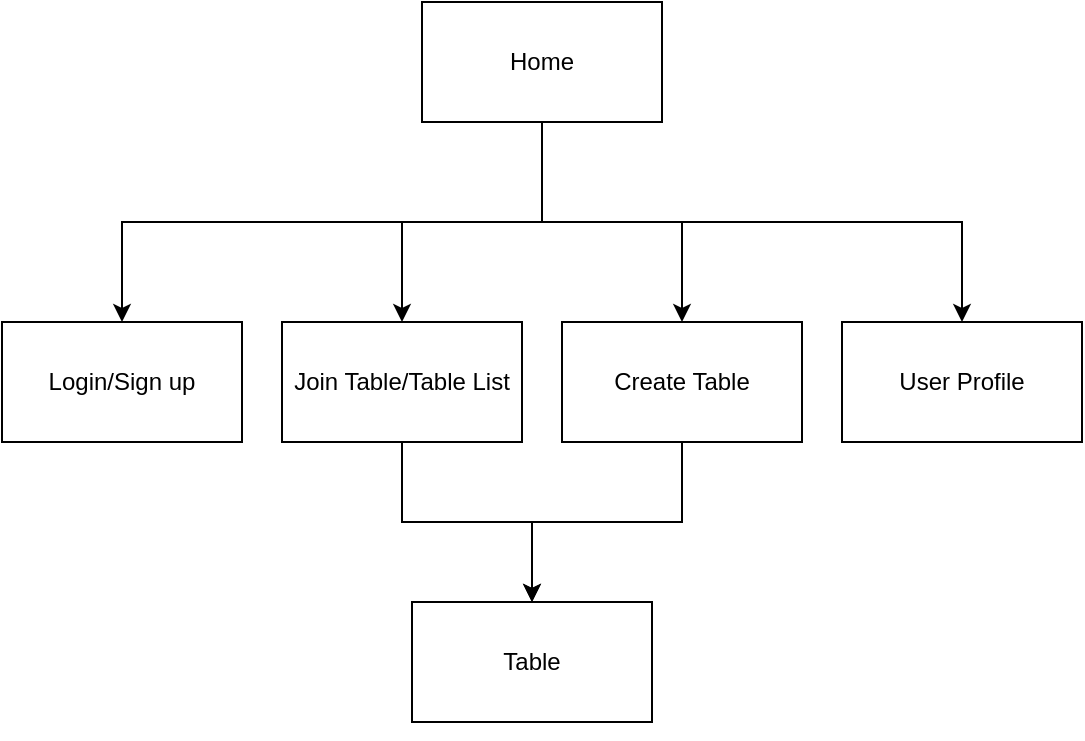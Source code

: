 <mxfile version="15.5.2" type="google"><diagram id="lsRUUCrHqjWANS1SywAV" name="Page-1"><mxGraphModel dx="2062" dy="1154" grid="1" gridSize="10" guides="1" tooltips="1" connect="1" arrows="1" fold="1" page="1" pageScale="1" pageWidth="850" pageHeight="1100" math="0" shadow="0"><root><mxCell id="0"/><mxCell id="1" parent="0"/><mxCell id="lG6Q01mPYtB-nPUAUw08-9" value="" style="edgeStyle=orthogonalEdgeStyle;rounded=0;orthogonalLoop=1;jettySize=auto;html=1;exitX=0.5;exitY=1;exitDx=0;exitDy=0;" edge="1" parent="1" source="lG6Q01mPYtB-nPUAUw08-1" target="lG6Q01mPYtB-nPUAUw08-2"><mxGeometry relative="1" as="geometry"/></mxCell><mxCell id="lG6Q01mPYtB-nPUAUw08-10" value="" style="edgeStyle=orthogonalEdgeStyle;rounded=0;orthogonalLoop=1;jettySize=auto;html=1;exitX=0.5;exitY=1;exitDx=0;exitDy=0;" edge="1" parent="1" source="lG6Q01mPYtB-nPUAUw08-1" target="lG6Q01mPYtB-nPUAUw08-4"><mxGeometry relative="1" as="geometry"/></mxCell><mxCell id="lG6Q01mPYtB-nPUAUw08-14" style="edgeStyle=orthogonalEdgeStyle;rounded=0;orthogonalLoop=1;jettySize=auto;html=1;exitX=0.5;exitY=1;exitDx=0;exitDy=0;" edge="1" parent="1" source="lG6Q01mPYtB-nPUAUw08-1" target="lG6Q01mPYtB-nPUAUw08-12"><mxGeometry relative="1" as="geometry"/></mxCell><mxCell id="lG6Q01mPYtB-nPUAUw08-15" style="edgeStyle=orthogonalEdgeStyle;rounded=0;orthogonalLoop=1;jettySize=auto;html=1;exitX=0.5;exitY=1;exitDx=0;exitDy=0;" edge="1" parent="1" source="lG6Q01mPYtB-nPUAUw08-1" target="lG6Q01mPYtB-nPUAUw08-6"><mxGeometry relative="1" as="geometry"/></mxCell><mxCell id="lG6Q01mPYtB-nPUAUw08-1" value="Home" style="rounded=0;whiteSpace=wrap;html=1;" vertex="1" parent="1"><mxGeometry x="370" y="30" width="120" height="60" as="geometry"/></mxCell><mxCell id="lG6Q01mPYtB-nPUAUw08-2" value="Login/Sign up" style="rounded=0;whiteSpace=wrap;html=1;" vertex="1" parent="1"><mxGeometry x="160" y="190" width="120" height="60" as="geometry"/></mxCell><mxCell id="lG6Q01mPYtB-nPUAUw08-23" style="edgeStyle=orthogonalEdgeStyle;rounded=0;orthogonalLoop=1;jettySize=auto;html=1;entryX=0.5;entryY=0;entryDx=0;entryDy=0;" edge="1" parent="1" source="lG6Q01mPYtB-nPUAUw08-4" target="lG6Q01mPYtB-nPUAUw08-16"><mxGeometry relative="1" as="geometry"/></mxCell><mxCell id="lG6Q01mPYtB-nPUAUw08-4" value="Create Table" style="rounded=0;whiteSpace=wrap;html=1;" vertex="1" parent="1"><mxGeometry x="440" y="190" width="120" height="60" as="geometry"/></mxCell><mxCell id="lG6Q01mPYtB-nPUAUw08-22" style="edgeStyle=orthogonalEdgeStyle;rounded=0;orthogonalLoop=1;jettySize=auto;html=1;entryX=0.5;entryY=0;entryDx=0;entryDy=0;" edge="1" parent="1" source="lG6Q01mPYtB-nPUAUw08-6" target="lG6Q01mPYtB-nPUAUw08-16"><mxGeometry relative="1" as="geometry"/></mxCell><mxCell id="lG6Q01mPYtB-nPUAUw08-6" value="Join Table/Table List" style="rounded=0;whiteSpace=wrap;html=1;" vertex="1" parent="1"><mxGeometry x="300" y="190" width="120" height="60" as="geometry"/></mxCell><mxCell id="lG6Q01mPYtB-nPUAUw08-12" value="User Profile" style="rounded=0;whiteSpace=wrap;html=1;" vertex="1" parent="1"><mxGeometry x="580" y="190" width="120" height="60" as="geometry"/></mxCell><mxCell id="lG6Q01mPYtB-nPUAUw08-16" value="Table" style="rounded=0;whiteSpace=wrap;html=1;" vertex="1" parent="1"><mxGeometry x="365" y="330" width="120" height="60" as="geometry"/></mxCell><mxCell id="lG6Q01mPYtB-nPUAUw08-17" style="edgeStyle=orthogonalEdgeStyle;rounded=0;orthogonalLoop=1;jettySize=auto;html=1;exitX=0.5;exitY=1;exitDx=0;exitDy=0;" edge="1" parent="1" source="lG6Q01mPYtB-nPUAUw08-16" target="lG6Q01mPYtB-nPUAUw08-16"><mxGeometry relative="1" as="geometry"/></mxCell></root></mxGraphModel></diagram></mxfile>